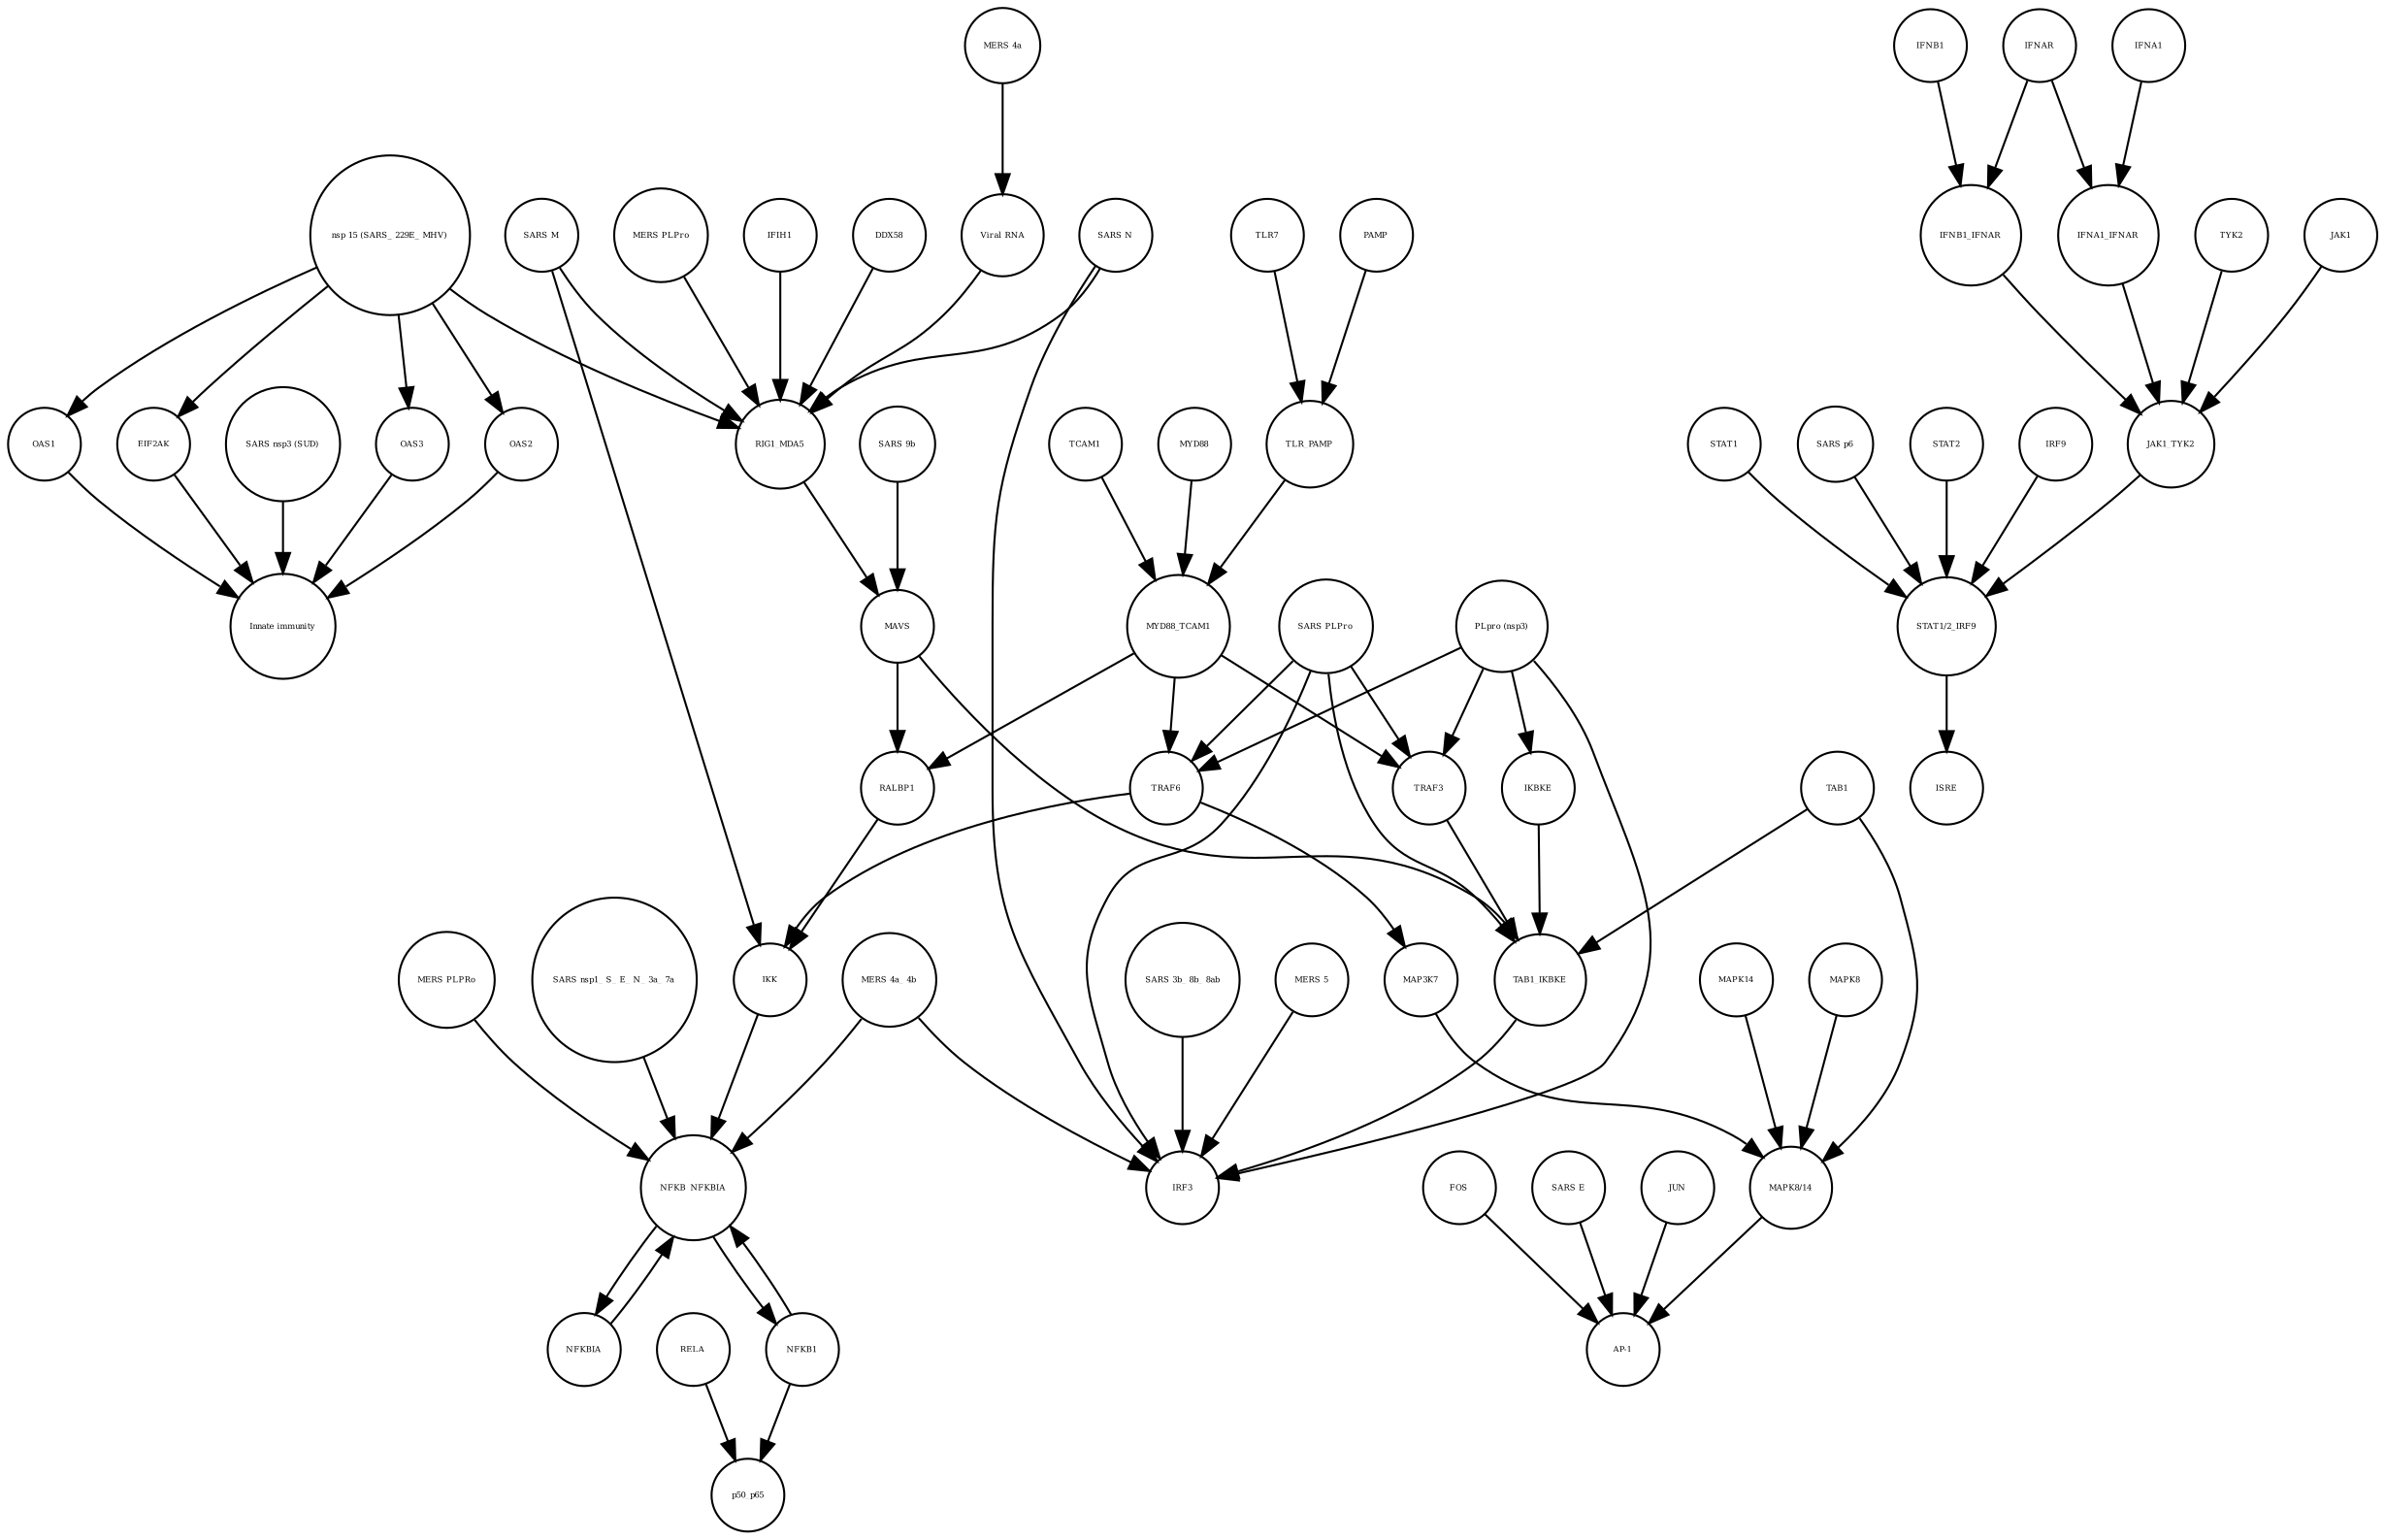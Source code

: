 strict digraph  {
OAS3 [annotation=urn_miriam_pubmed_31226023, bipartite=0, cls=macromolecule, fontsize=4, label=OAS3, shape=circle];
"Innate immunity" [annotation=urn_miriam_pubmed_31226023, bipartite=0, cls=phenotype, fontsize=4, label="Innate immunity", shape=circle];
OAS2 [annotation=urn_miriam_pubmed_31226023, bipartite=0, cls=macromolecule, fontsize=4, label=OAS2, shape=circle];
OAS1 [annotation=urn_miriam_pubmed_31226023, bipartite=0, cls=macromolecule, fontsize=4, label=OAS1, shape=circle];
EIF2AK [annotation=urn_miriam_pubmed_31226023, bipartite=0, cls=macromolecule, fontsize=4, label=EIF2AK, shape=circle];
"SARS nsp3 (SUD)" [annotation=urn_miriam_pubmed_31226023, bipartite=0, cls=macromolecule, fontsize=4, label="SARS nsp3 (SUD)", shape=circle];
"nsp 15 (SARS_ 229E_ MHV)" [annotation=urn_miriam_pubmed_31226023, bipartite=0, cls=macromolecule, fontsize=4, label="nsp 15 (SARS_ 229E_ MHV)", shape=circle];
IFIH1 [annotation="", bipartite=0, cls=macromolecule, fontsize=4, label=IFIH1, shape=circle];
JAK1_TYK2 [annotation=urn_miriam_pubmed_31226023, bipartite=0, cls=complex, fontsize=4, label=JAK1_TYK2, shape=circle];
"MERS 5" [annotation="", bipartite=0, cls=macromolecule, fontsize=4, label="MERS 5", shape=circle];
DDX58 [annotation="", bipartite=0, cls=macromolecule, fontsize=4, label=DDX58, shape=circle];
PAMP [annotation="", bipartite=0, cls="simple chemical", fontsize=4, label=PAMP, shape=circle];
MYD88_TCAM1 [annotation="", bipartite=0, cls=complex, fontsize=4, label=MYD88_TCAM1, shape=circle];
MAVS [annotation="", bipartite=0, cls=macromolecule, fontsize=4, label=MAVS, shape=circle];
TCAM1 [annotation="", bipartite=0, cls=macromolecule, fontsize=4, label=TCAM1, shape=circle];
TLR7 [annotation="", bipartite=0, cls=macromolecule, fontsize=4, label=TLR7, shape=circle];
JUN [annotation="", bipartite=0, cls=macromolecule, fontsize=4, label=JUN, shape=circle];
MAPK14 [annotation="", bipartite=0, cls=macromolecule, fontsize=4, label=MAPK14, shape=circle];
RALBP1 [annotation="", bipartite=0, cls=macromolecule, fontsize=4, label=RALBP1, shape=circle];
RELA [annotation="", bipartite=0, cls=macromolecule, fontsize=4, label=RELA, shape=circle];
"SARS M" [annotation=urn_miriam_pubmed_31226023, bipartite=0, cls=macromolecule, fontsize=4, label="SARS M", shape=circle];
NFKB_NFKBIA [annotation="", bipartite=0, cls=complex, fontsize=4, label=NFKB_NFKBIA, shape=circle];
"SARS PLPro" [annotation=urn_miriam_pubmed_31226023, bipartite=0, cls=macromolecule, fontsize=4, label="SARS PLPro", shape=circle];
IKK [annotation="", bipartite=0, cls=complex, fontsize=4, label=IKK, shape=circle];
TRAF6 [annotation="", bipartite=0, cls=macromolecule, fontsize=4, label=TRAF6, shape=circle];
"MAPK8/14" [annotation="", bipartite=0, cls=complex, fontsize=4, label="MAPK8/14", shape=circle];
IFNB1_IFNAR [annotation=urn_miriam_pubmed_31226023, bipartite=0, cls=complex, fontsize=4, label=IFNB1_IFNAR, shape=circle];
IFNAR [annotation=urn_miriam_pubmed_31226023, bipartite=0, cls=complex, fontsize=4, label=IFNAR, shape=circle];
IFNA1_IFNAR [annotation=urn_miriam_pubmed_31226023, bipartite=0, cls=complex, fontsize=4, label=IFNA1_IFNAR, shape=circle];
MAPK8 [annotation="", bipartite=0, cls=macromolecule, fontsize=4, label=MAPK8, shape=circle];
"SARS 9b" [annotation=urn_miriam_pubmed_31226023, bipartite=0, cls=macromolecule, fontsize=4, label="SARS 9b", shape=circle];
"MERS 4a" [annotation="", bipartite=0, cls=macromolecule, fontsize=4, label="MERS 4a", shape=circle];
FOS [annotation="", bipartite=0, cls=macromolecule, fontsize=4, label=FOS, shape=circle];
NFKBIA [annotation="", bipartite=0, cls=macromolecule, fontsize=4, label=NFKBIA, shape=circle];
TLR_PAMP [annotation="", bipartite=0, cls=complex, fontsize=4, label=TLR_PAMP, shape=circle];
IFNB1 [annotation=urn_miriam_pubmed_24362405, bipartite=0, cls=macromolecule, fontsize=4, label=IFNB1, shape=circle];
TAB1_IKBKE [annotation="", bipartite=0, cls=complex, fontsize=4, label=TAB1_IKBKE, shape=circle];
IRF3 [annotation="", bipartite=0, cls=macromolecule, fontsize=4, label=IRF3, shape=circle];
"AP-1" [annotation="", bipartite=0, cls=complex, fontsize=4, label="AP-1", shape=circle];
"SARS N" [annotation="", bipartite=0, cls=macromolecule, fontsize=4, label="SARS N", shape=circle];
"SARS nsp1_ S_ E_ N_ 3a_ 7a" [annotation=urn_miriam_pubmed_31226023, bipartite=0, cls=macromolecule, fontsize=4, label="SARS nsp1_ S_ E_ N_ 3a_ 7a", shape=circle];
RIG1_MDA5 [annotation="", bipartite=0, cls=complex, fontsize=4, label=RIG1_MDA5, shape=circle];
p50_p65 [annotation="", bipartite=0, cls=complex, fontsize=4, label=p50_p65, shape=circle];
TYK2 [annotation=urn_miriam_pubmed_31226023, bipartite=0, cls=macromolecule, fontsize=4, label=TYK2, shape=circle];
STAT1 [annotation=urn_miriam_pubmed_31226023, bipartite=0, cls=macromolecule, fontsize=4, label=STAT1, shape=circle];
IFNA1 [annotation="urn_miriam_pubmed_17911435|urn_miriam_pubmed_24362405", bipartite=0, cls=macromolecule, fontsize=4, label=IFNA1, shape=circle];
TRAF3 [annotation="", bipartite=0, cls=macromolecule, fontsize=4, label=TRAF3, shape=circle];
"MERS 4a_ 4b" [annotation="", bipartite=0, cls=macromolecule, fontsize=4, label="MERS 4a_ 4b", shape=circle];
"SARS p6" [annotation=urn_miriam_pubmed_31226023, bipartite=0, cls=macromolecule, fontsize=4, label="SARS p6", shape=circle];
NFKB1 [annotation="", bipartite=0, cls=macromolecule, fontsize=4, label=NFKB1, shape=circle];
MAP3K7 [annotation="", bipartite=0, cls=macromolecule, fontsize=4, label=MAP3K7, shape=circle];
"Viral RNA" [annotation="", bipartite=0, cls="simple chemical", fontsize=4, label="Viral RNA", shape=circle];
IKBKE [annotation="", bipartite=0, cls=macromolecule, fontsize=4, label=IKBKE, shape=circle];
"MERS PLPro" [annotation="", bipartite=0, cls=macromolecule, fontsize=4, label="MERS PLPro", shape=circle];
TAB1 [annotation="", bipartite=0, cls=macromolecule, fontsize=4, label=TAB1, shape=circle];
STAT2 [annotation=urn_miriam_pubmed_31226023, bipartite=0, cls=macromolecule, fontsize=4, label=STAT2, shape=circle];
MYD88 [annotation=urn_miriam_pubmed_31226023, bipartite=0, cls=macromolecule, fontsize=4, label=MYD88, shape=circle];
"STAT1/2_IRF9" [annotation=urn_miriam_pubmed_31226023, bipartite=0, cls=complex, fontsize=4, label="STAT1/2_IRF9", shape=circle];
JAK1 [annotation=urn_miriam_pubmed_31226023, bipartite=0, cls=macromolecule, fontsize=4, label=JAK1, shape=circle];
"MERS PLPRo" [annotation="", bipartite=0, cls=macromolecule, fontsize=4, label="MERS PLPRo", shape=circle];
"PLpro (nsp3)" [annotation="", bipartite=0, cls=macromolecule, fontsize=4, label="PLpro (nsp3)", shape=circle];
"SARS 3b_ 8b_ 8ab" [annotation=urn_miriam_pubmed_31226023, bipartite=0, cls=macromolecule, fontsize=4, label="SARS 3b_ 8b_ 8ab", shape=circle];
"SARS E" [annotation=urn_miriam_pubmed_31226023, bipartite=0, cls=macromolecule, fontsize=4, label="SARS E", shape=circle];
IRF9 [annotation=urn_miriam_pubmed_31226023, bipartite=0, cls=macromolecule, fontsize=4, label=IRF9, shape=circle];
ISRE [annotation=urn_miriam_pubmed_31226023, bipartite=0, cls=complex, fontsize=4, label=ISRE, shape=circle];
OAS3 -> "Innate immunity"  [annotation="", interaction_type=stimulation];
OAS2 -> "Innate immunity"  [annotation="", interaction_type=stimulation];
OAS1 -> "Innate immunity"  [annotation="", interaction_type=stimulation];
EIF2AK -> "Innate immunity"  [annotation="", interaction_type=stimulation];
"SARS nsp3 (SUD)" -> "Innate immunity"  [annotation="", interaction_type=inhibition];
"nsp 15 (SARS_ 229E_ MHV)" -> OAS3  [annotation="", interaction_type=inhibition];
"nsp 15 (SARS_ 229E_ MHV)" -> EIF2AK  [annotation="", interaction_type=inhibition];
"nsp 15 (SARS_ 229E_ MHV)" -> OAS2  [annotation="", interaction_type=inhibition];
"nsp 15 (SARS_ 229E_ MHV)" -> RIG1_MDA5  [annotation="", interaction_type=inhibition];
"nsp 15 (SARS_ 229E_ MHV)" -> OAS1  [annotation="", interaction_type=inhibition];
IFIH1 -> RIG1_MDA5  [annotation="", interaction_type=production];
JAK1_TYK2 -> "STAT1/2_IRF9"  [annotation=urn_miriam_pubmed_31226023, interaction_type=catalysis];
"MERS 5" -> IRF3  [annotation="", interaction_type=inhibition];
DDX58 -> RIG1_MDA5  [annotation="", interaction_type=production];
PAMP -> TLR_PAMP  [annotation="", interaction_type=production];
MYD88_TCAM1 -> TRAF6  [annotation=urn_miriam_pubmed_31226023, interaction_type=catalysis];
MYD88_TCAM1 -> TRAF3  [annotation="", interaction_type=catalysis];
MYD88_TCAM1 -> RALBP1  [annotation="", interaction_type=catalysis];
MAVS -> TAB1_IKBKE  [annotation="", interaction_type=catalysis];
MAVS -> RALBP1  [annotation="", interaction_type=catalysis];
TCAM1 -> MYD88_TCAM1  [annotation="", interaction_type=production];
TLR7 -> TLR_PAMP  [annotation="", interaction_type=production];
JUN -> "AP-1"  [annotation="", interaction_type=production];
MAPK14 -> "MAPK8/14"  [annotation="", interaction_type=production];
RALBP1 -> IKK  [annotation="", interaction_type=catalysis];
RELA -> p50_p65  [annotation="", interaction_type=production];
"SARS M" -> IKK  [annotation="", interaction_type=inhibition];
"SARS M" -> RIG1_MDA5  [annotation="", interaction_type=inhibition];
NFKB_NFKBIA -> NFKBIA  [annotation="", interaction_type=production];
NFKB_NFKBIA -> NFKB1  [annotation="", interaction_type=production];
"SARS PLPro" -> IRF3  [annotation="", interaction_type=inhibition];
"SARS PLPro" -> TAB1_IKBKE  [annotation="", interaction_type=inhibition];
"SARS PLPro" -> TRAF6  [annotation=urn_miriam_pubmed_31226023, interaction_type=inhibition];
"SARS PLPro" -> TRAF3  [annotation="", interaction_type=inhibition];
IKK -> NFKB_NFKBIA  [annotation="", interaction_type=inhibition];
TRAF6 -> IKK  [annotation="", interaction_type=catalysis];
TRAF6 -> MAP3K7  [annotation="", interaction_type=catalysis];
"MAPK8/14" -> "AP-1"  [annotation="", interaction_type=catalysis];
IFNB1_IFNAR -> JAK1_TYK2  [annotation=urn_miriam_pubmed_31226023, interaction_type=catalysis];
IFNAR -> IFNA1_IFNAR  [annotation="", interaction_type=production];
IFNAR -> IFNB1_IFNAR  [annotation="", interaction_type=production];
IFNA1_IFNAR -> JAK1_TYK2  [annotation=urn_miriam_pubmed_31226023, interaction_type=catalysis];
MAPK8 -> "MAPK8/14"  [annotation="", interaction_type=production];
"SARS 9b" -> MAVS  [annotation="", interaction_type=inhibition];
"MERS 4a" -> "Viral RNA"  [annotation="", interaction_type=inhibition];
FOS -> "AP-1"  [annotation="", interaction_type=production];
NFKBIA -> NFKB_NFKBIA  [annotation="", interaction_type=production];
TLR_PAMP -> MYD88_TCAM1  [annotation="", interaction_type=catalysis];
IFNB1 -> IFNB1_IFNAR  [annotation="", interaction_type=production];
TAB1_IKBKE -> IRF3  [annotation="", interaction_type=catalysis];
"SARS N" -> IRF3  [annotation="", interaction_type=inhibition];
"SARS N" -> RIG1_MDA5  [annotation="", interaction_type=inhibition];
"SARS nsp1_ S_ E_ N_ 3a_ 7a" -> NFKB_NFKBIA  [annotation="", interaction_type=catalysis];
RIG1_MDA5 -> MAVS  [annotation="", interaction_type=catalysis];
TYK2 -> JAK1_TYK2  [annotation="", interaction_type=production];
STAT1 -> "STAT1/2_IRF9"  [annotation="", interaction_type=production];
IFNA1 -> IFNA1_IFNAR  [annotation="", interaction_type=production];
TRAF3 -> TAB1_IKBKE  [annotation="", interaction_type=catalysis];
"MERS 4a_ 4b" -> IRF3  [annotation="", interaction_type=inhibition];
"MERS 4a_ 4b" -> NFKB_NFKBIA  [annotation="", interaction_type=inhibition];
"SARS p6" -> "STAT1/2_IRF9"  [annotation=urn_miriam_pubmed_31226023, interaction_type=inhibition];
NFKB1 -> NFKB_NFKBIA  [annotation="", interaction_type=production];
NFKB1 -> p50_p65  [annotation="", interaction_type=production];
MAP3K7 -> "MAPK8/14"  [annotation="", interaction_type=catalysis];
"Viral RNA" -> RIG1_MDA5  [annotation="", interaction_type=catalysis];
IKBKE -> TAB1_IKBKE  [annotation="", interaction_type=production];
"MERS PLPro" -> RIG1_MDA5  [annotation="", interaction_type=inhibition];
TAB1 -> TAB1_IKBKE  [annotation="", interaction_type=production];
TAB1 -> "MAPK8/14"  [annotation="", interaction_type=catalysis];
STAT2 -> "STAT1/2_IRF9"  [annotation="", interaction_type=production];
MYD88 -> MYD88_TCAM1  [annotation="", interaction_type=production];
"STAT1/2_IRF9" -> ISRE  [annotation="", interaction_type=production];
JAK1 -> JAK1_TYK2  [annotation="", interaction_type=production];
"MERS PLPRo" -> NFKB_NFKBIA  [annotation="", interaction_type=inhibition];
"PLpro (nsp3)" -> IRF3  [annotation="", interaction_type=inhibition];
"PLpro (nsp3)" -> TRAF6  [annotation=urn_miriam_pubmed_31226023, interaction_type=inhibition];
"PLpro (nsp3)" -> IKBKE  [annotation="", interaction_type=inhibition];
"PLpro (nsp3)" -> TRAF3  [annotation="", interaction_type=inhibition];
"SARS 3b_ 8b_ 8ab" -> IRF3  [annotation="", interaction_type=inhibition];
"SARS E" -> "AP-1"  [annotation="", interaction_type=catalysis];
IRF9 -> "STAT1/2_IRF9"  [annotation="", interaction_type=production];
}
